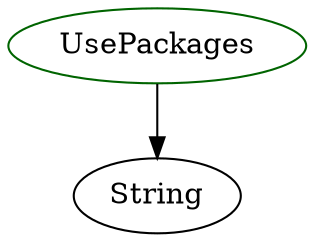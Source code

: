 digraph usepackages{
UsePackages -> String;
UsePackages	[shape=oval, color=darkgreen, label="UsePackages"];
}

